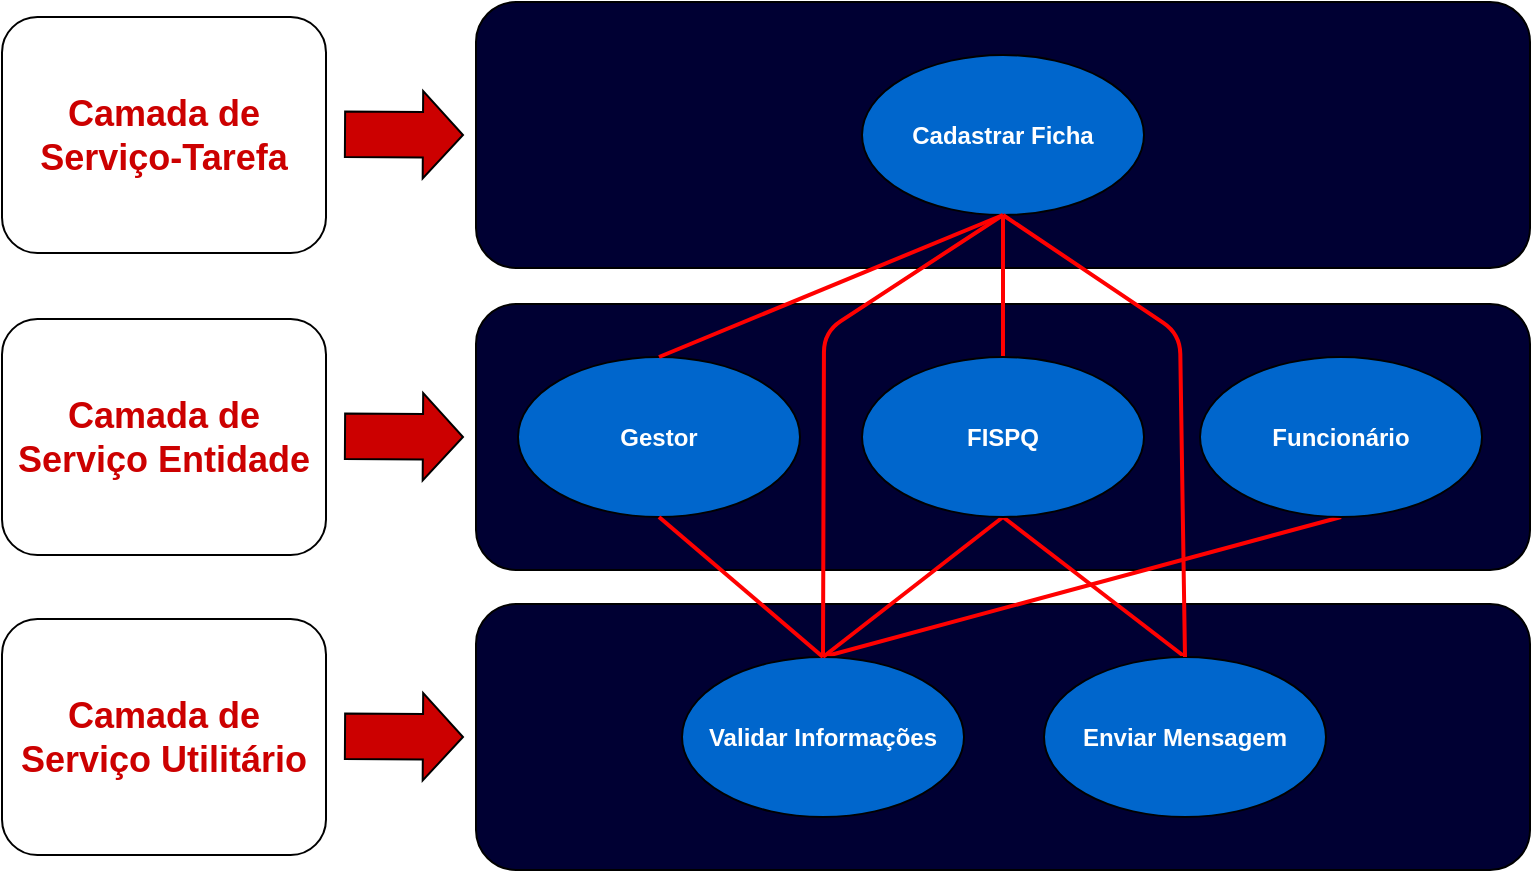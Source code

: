 <mxfile version="24.7.17" pages="2">
  <diagram name="Página-1" id="GgXQBKr8t791sdZcNhxC">
    <mxGraphModel dx="1275" dy="1324" grid="0" gridSize="10" guides="1" tooltips="1" connect="1" arrows="1" fold="1" page="0" pageScale="1" pageWidth="827" pageHeight="1169" math="0" shadow="0">
      <root>
        <mxCell id="0" />
        <mxCell id="1" parent="0" />
        <mxCell id="j5QrskLH5BS8TeyAzQOU-3" value="" style="rounded=1;whiteSpace=wrap;html=1;fillStyle=solid;fillColor=#000033;" vertex="1" parent="1">
          <mxGeometry x="30" y="-406" width="527" height="133" as="geometry" />
        </mxCell>
        <mxCell id="j5QrskLH5BS8TeyAzQOU-5" value="" style="shape=flexArrow;endArrow=classic;html=1;rounded=0;width=22.759;endSize=6.345;fillColor=#CC0000;fillStyle=solid;" edge="1" parent="1">
          <mxGeometry width="50" height="50" relative="1" as="geometry">
            <mxPoint x="-36" y="-339.84" as="sourcePoint" />
            <mxPoint x="24" y="-339.5" as="targetPoint" />
          </mxGeometry>
        </mxCell>
        <mxCell id="j5QrskLH5BS8TeyAzQOU-8" value="Cadastrar Ficha" style="ellipse;whiteSpace=wrap;html=1;fillColor=#0066CC;fontColor=#FFFFFF;fontStyle=1" vertex="1" parent="1">
          <mxGeometry x="223" y="-379.5" width="141" height="80" as="geometry" />
        </mxCell>
        <mxCell id="j5QrskLH5BS8TeyAzQOU-17" value="Camada de Serviço-Tarefa" style="rounded=1;whiteSpace=wrap;html=1;fontSize=18;fontStyle=1;fontColor=#CC0000;" vertex="1" parent="1">
          <mxGeometry x="-207" y="-398.5" width="162" height="118" as="geometry" />
        </mxCell>
        <mxCell id="j5QrskLH5BS8TeyAzQOU-22" value="" style="rounded=1;whiteSpace=wrap;html=1;fillStyle=solid;fillColor=#000033;" vertex="1" parent="1">
          <mxGeometry x="30" y="-255" width="527" height="133" as="geometry" />
        </mxCell>
        <mxCell id="j5QrskLH5BS8TeyAzQOU-23" value="" style="shape=flexArrow;endArrow=classic;html=1;rounded=0;width=22.759;endSize=6.345;fillColor=#CC0000;fillStyle=solid;" edge="1" parent="1">
          <mxGeometry width="50" height="50" relative="1" as="geometry">
            <mxPoint x="-36" y="-188.84" as="sourcePoint" />
            <mxPoint x="24" y="-188.5" as="targetPoint" />
          </mxGeometry>
        </mxCell>
        <mxCell id="j5QrskLH5BS8TeyAzQOU-24" value="Gestor" style="ellipse;whiteSpace=wrap;html=1;fillColor=#0066CC;fontColor=#FFFFFF;fontStyle=1" vertex="1" parent="1">
          <mxGeometry x="51" y="-228.5" width="141" height="80" as="geometry" />
        </mxCell>
        <mxCell id="j5QrskLH5BS8TeyAzQOU-25" value="Camada de Serviço Entidade" style="rounded=1;whiteSpace=wrap;html=1;fontSize=18;fontStyle=1;fontColor=#CC0000;" vertex="1" parent="1">
          <mxGeometry x="-207" y="-247.5" width="162" height="118" as="geometry" />
        </mxCell>
        <mxCell id="j5QrskLH5BS8TeyAzQOU-34" style="shape=connector;rounded=0;orthogonalLoop=1;jettySize=auto;html=1;exitX=0.5;exitY=1;exitDx=0;exitDy=0;entryX=0.5;entryY=0;entryDx=0;entryDy=0;strokeColor=#FF0000;strokeWidth=2;align=center;verticalAlign=middle;fontFamily=Helvetica;fontSize=11;fontColor=default;labelBackgroundColor=default;endArrow=none;endFill=0;" edge="1" parent="1" source="j5QrskLH5BS8TeyAzQOU-8" target="j5QrskLH5BS8TeyAzQOU-24">
          <mxGeometry relative="1" as="geometry" />
        </mxCell>
        <mxCell id="j5QrskLH5BS8TeyAzQOU-26" value="" style="rounded=1;whiteSpace=wrap;html=1;fillStyle=solid;fillColor=#000033;" vertex="1" parent="1">
          <mxGeometry x="30" y="-105" width="527" height="133" as="geometry" />
        </mxCell>
        <mxCell id="j5QrskLH5BS8TeyAzQOU-27" value="" style="shape=flexArrow;endArrow=classic;html=1;rounded=0;width=22.759;endSize=6.345;fillColor=#CC0000;fillStyle=solid;" edge="1" parent="1">
          <mxGeometry width="50" height="50" relative="1" as="geometry">
            <mxPoint x="-36" y="-38.84" as="sourcePoint" />
            <mxPoint x="24" y="-38.5" as="targetPoint" />
          </mxGeometry>
        </mxCell>
        <mxCell id="j5QrskLH5BS8TeyAzQOU-40" style="edgeStyle=none;shape=connector;rounded=0;orthogonalLoop=1;jettySize=auto;html=1;exitX=0.5;exitY=0;exitDx=0;exitDy=0;entryX=0.5;entryY=1;entryDx=0;entryDy=0;strokeColor=#FF0000;strokeWidth=2;align=center;verticalAlign=middle;fontFamily=Helvetica;fontSize=11;fontColor=default;labelBackgroundColor=default;endArrow=none;endFill=0;" edge="1" parent="1" source="j5QrskLH5BS8TeyAzQOU-28" target="j5QrskLH5BS8TeyAzQOU-31">
          <mxGeometry relative="1" as="geometry" />
        </mxCell>
        <mxCell id="j5QrskLH5BS8TeyAzQOU-28" value="Validar Informações" style="ellipse;whiteSpace=wrap;html=1;fillColor=#0066CC;fontColor=#FFFFFF;fontStyle=1" vertex="1" parent="1">
          <mxGeometry x="133" y="-78.5" width="141" height="80" as="geometry" />
        </mxCell>
        <mxCell id="j5QrskLH5BS8TeyAzQOU-29" value="Camada de Serviço Utilitário" style="rounded=1;whiteSpace=wrap;html=1;fontSize=18;fontStyle=1;fontColor=#CC0000;" vertex="1" parent="1">
          <mxGeometry x="-207" y="-97.5" width="162" height="118" as="geometry" />
        </mxCell>
        <mxCell id="j5QrskLH5BS8TeyAzQOU-33" style="edgeStyle=orthogonalEdgeStyle;rounded=0;orthogonalLoop=1;jettySize=auto;html=1;exitX=0.5;exitY=1;exitDx=0;exitDy=0;entryX=0.5;entryY=0;entryDx=0;entryDy=0;strokeWidth=2;strokeColor=#FF0000;endArrow=none;endFill=0;" edge="1" parent="1" source="j5QrskLH5BS8TeyAzQOU-8" target="j5QrskLH5BS8TeyAzQOU-30">
          <mxGeometry relative="1" as="geometry" />
        </mxCell>
        <mxCell id="j5QrskLH5BS8TeyAzQOU-35" style="shape=connector;rounded=0;orthogonalLoop=1;jettySize=auto;html=1;exitX=0.5;exitY=1;exitDx=0;exitDy=0;entryX=0.5;entryY=0;entryDx=0;entryDy=0;strokeColor=#FF0000;strokeWidth=2;align=center;verticalAlign=middle;fontFamily=Helvetica;fontSize=11;fontColor=default;labelBackgroundColor=default;endArrow=none;endFill=0;" edge="1" parent="1" source="j5QrskLH5BS8TeyAzQOU-30" target="j5QrskLH5BS8TeyAzQOU-28">
          <mxGeometry relative="1" as="geometry" />
        </mxCell>
        <mxCell id="j5QrskLH5BS8TeyAzQOU-37" style="edgeStyle=none;shape=connector;rounded=0;orthogonalLoop=1;jettySize=auto;html=1;exitX=0.5;exitY=1;exitDx=0;exitDy=0;entryX=0.5;entryY=0;entryDx=0;entryDy=0;strokeColor=#FF0000;strokeWidth=2;align=center;verticalAlign=middle;fontFamily=Helvetica;fontSize=11;fontColor=default;labelBackgroundColor=default;endArrow=none;endFill=0;" edge="1" parent="1" source="j5QrskLH5BS8TeyAzQOU-30" target="j5QrskLH5BS8TeyAzQOU-32">
          <mxGeometry relative="1" as="geometry" />
        </mxCell>
        <mxCell id="j5QrskLH5BS8TeyAzQOU-30" value="FISPQ" style="ellipse;whiteSpace=wrap;html=1;fillColor=#0066CC;fontColor=#FFFFFF;fontStyle=1" vertex="1" parent="1">
          <mxGeometry x="223" y="-228.5" width="141" height="80" as="geometry" />
        </mxCell>
        <mxCell id="j5QrskLH5BS8TeyAzQOU-31" value="Funcionário" style="ellipse;whiteSpace=wrap;html=1;fillColor=#0066CC;fontColor=#FFFFFF;fontStyle=1" vertex="1" parent="1">
          <mxGeometry x="392" y="-228.5" width="141" height="80" as="geometry" />
        </mxCell>
        <mxCell id="j5QrskLH5BS8TeyAzQOU-32" value="Enviar Mensagem" style="ellipse;whiteSpace=wrap;html=1;fillColor=#0066CC;fontColor=#FFFFFF;fontStyle=1" vertex="1" parent="1">
          <mxGeometry x="314" y="-78.5" width="141" height="80" as="geometry" />
        </mxCell>
        <mxCell id="j5QrskLH5BS8TeyAzQOU-36" style="edgeStyle=none;shape=connector;rounded=1;orthogonalLoop=1;jettySize=auto;html=1;exitX=0.5;exitY=1;exitDx=0;exitDy=0;entryX=0.5;entryY=0;entryDx=0;entryDy=0;strokeColor=#FF0000;strokeWidth=2;align=center;verticalAlign=middle;fontFamily=Helvetica;fontSize=11;fontColor=default;labelBackgroundColor=default;endArrow=none;endFill=0;curved=0;" edge="1" parent="1" source="j5QrskLH5BS8TeyAzQOU-8" target="j5QrskLH5BS8TeyAzQOU-32">
          <mxGeometry relative="1" as="geometry">
            <Array as="points">
              <mxPoint x="382" y="-240" />
            </Array>
          </mxGeometry>
        </mxCell>
        <mxCell id="j5QrskLH5BS8TeyAzQOU-39" style="edgeStyle=none;shape=connector;rounded=1;orthogonalLoop=1;jettySize=auto;html=1;exitX=0.5;exitY=1;exitDx=0;exitDy=0;entryX=0.5;entryY=0;entryDx=0;entryDy=0;strokeColor=#FF0000;strokeWidth=2;align=center;verticalAlign=middle;fontFamily=Helvetica;fontSize=11;fontColor=default;labelBackgroundColor=default;endArrow=none;endFill=0;curved=0;" edge="1" parent="1" source="j5QrskLH5BS8TeyAzQOU-8" target="j5QrskLH5BS8TeyAzQOU-28">
          <mxGeometry relative="1" as="geometry">
            <Array as="points">
              <mxPoint x="204" y="-241" />
            </Array>
          </mxGeometry>
        </mxCell>
        <mxCell id="j5QrskLH5BS8TeyAzQOU-41" style="edgeStyle=none;shape=connector;rounded=0;orthogonalLoop=1;jettySize=auto;html=1;exitX=0.5;exitY=1;exitDx=0;exitDy=0;entryX=0.5;entryY=0;entryDx=0;entryDy=0;strokeColor=#FF0000;strokeWidth=2;align=center;verticalAlign=middle;fontFamily=Helvetica;fontSize=11;fontColor=default;labelBackgroundColor=default;endArrow=none;endFill=0;" edge="1" parent="1" source="j5QrskLH5BS8TeyAzQOU-24" target="j5QrskLH5BS8TeyAzQOU-28">
          <mxGeometry relative="1" as="geometry" />
        </mxCell>
      </root>
    </mxGraphModel>
  </diagram>
  <diagram id="st2IvXCXWv6MZ0JeC0wY" name="Página-2">
    <mxGraphModel grid="0" page="0" gridSize="10" guides="1" tooltips="1" connect="1" arrows="1" fold="1" pageScale="1" pageWidth="827" pageHeight="1169" math="0" shadow="0">
      <root>
        <mxCell id="0" />
        <mxCell id="1" parent="0" />
      </root>
    </mxGraphModel>
  </diagram>
</mxfile>
